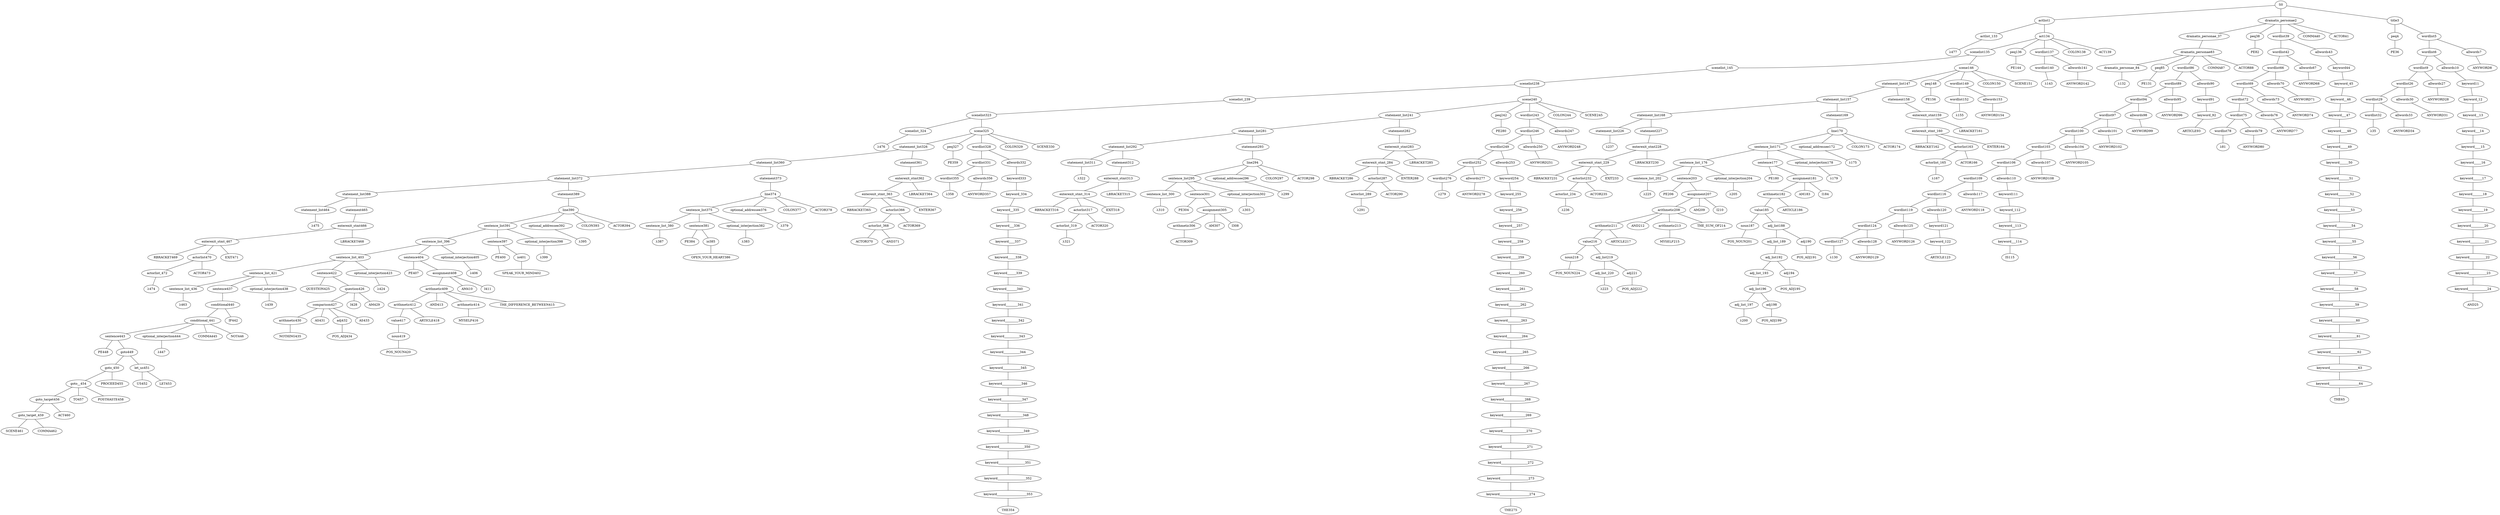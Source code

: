 strict graph {
	S0 -- actlist1
	S0 -- dramatis_personae2
	S0 -- title3

	title3 -- peq4
	title3 -- wordlist5

	wordlist5 -- wordlist6
	wordlist5 -- allwords7

	allwords7 -- ANYWORD8


	wordlist6 -- wordlist9
	wordlist6 -- allwords10

	allwords10 -- keyword11

	keyword11 -- keyword_12

	keyword_12 -- keyword__13

	keyword__13 -- keyword___14

	keyword___14 -- keyword____15

	keyword____15 -- keyword_____16

	keyword_____16 -- keyword______17

	keyword______17 -- keyword_______18

	keyword_______18 -- keyword________19

	keyword________19 -- keyword_________20

	keyword_________20 -- keyword__________21

	keyword__________21 -- keyword___________22

	keyword___________22 -- keyword____________23

	keyword____________23 -- keyword_____________24

	keyword_____________24 -- AND25


	wordlist9 -- wordlist26
	wordlist9 -- allwords27

	allwords27 -- ANYWORD28


	wordlist26 -- wordlist29
	wordlist26 -- allwords30

	allwords30 -- ANYWORD31


	wordlist29 -- wordlist32
	wordlist29 -- allwords33

	allwords33 -- ANYWORD34


	wordlist32 -- λ35

	peq4 -- PE36


	dramatis_personae2 -- dramatis_personae_37
	dramatis_personae2 -- peq38
	dramatis_personae2 -- wordlist39
	dramatis_personae2 -- COMMA40
	dramatis_personae2 -- ACTOR41



	wordlist39 -- wordlist42
	wordlist39 -- allwords43

	allwords43 -- keyword44

	keyword44 -- keyword_45

	keyword_45 -- keyword__46

	keyword__46 -- keyword___47

	keyword___47 -- keyword____48

	keyword____48 -- keyword_____49

	keyword_____49 -- keyword______50

	keyword______50 -- keyword_______51

	keyword_______51 -- keyword________52

	keyword________52 -- keyword_________53

	keyword_________53 -- keyword__________54

	keyword__________54 -- keyword___________55

	keyword___________55 -- keyword____________56

	keyword____________56 -- keyword_____________57

	keyword_____________57 -- keyword______________58

	keyword______________58 -- keyword_______________59

	keyword_______________59 -- keyword________________60

	keyword________________60 -- keyword_________________61

	keyword_________________61 -- keyword__________________62

	keyword__________________62 -- keyword___________________63

	keyword___________________63 -- keyword____________________64

	keyword____________________64 -- THE65


	wordlist42 -- wordlist66
	wordlist42 -- allwords67

	allwords67 -- ANYWORD68


	wordlist66 -- wordlist69
	wordlist66 -- allwords70

	allwords70 -- ANYWORD71


	wordlist69 -- wordlist72
	wordlist69 -- allwords73

	allwords73 -- ANYWORD74


	wordlist72 -- wordlist75
	wordlist72 -- allwords76

	allwords76 -- ANYWORD77


	wordlist75 -- wordlist78
	wordlist75 -- allwords79

	allwords79 -- ANYWORD80


	wordlist78 -- λ81

	peq38 -- PE82


	dramatis_personae_37 -- dramatis_personae83

	dramatis_personae83 -- dramatis_personae_84
	dramatis_personae83 -- peq85
	dramatis_personae83 -- wordlist86
	dramatis_personae83 -- COMMA87
	dramatis_personae83 -- ACTOR88



	wordlist86 -- wordlist89
	wordlist86 -- allwords90

	allwords90 -- keyword91

	keyword91 -- keyword_92

	keyword_92 -- ARTICLE93


	wordlist89 -- wordlist94
	wordlist89 -- allwords95

	allwords95 -- ANYWORD96


	wordlist94 -- wordlist97
	wordlist94 -- allwords98

	allwords98 -- ANYWORD99


	wordlist97 -- wordlist100
	wordlist97 -- allwords101

	allwords101 -- ANYWORD102


	wordlist100 -- wordlist103
	wordlist100 -- allwords104

	allwords104 -- ANYWORD105


	wordlist103 -- wordlist106
	wordlist103 -- allwords107

	allwords107 -- ANYWORD108


	wordlist106 -- wordlist109
	wordlist106 -- allwords110

	allwords110 -- keyword111

	keyword111 -- keyword_112

	keyword_112 -- keyword__113

	keyword__113 -- keyword___114

	keyword___114 -- IS115


	wordlist109 -- wordlist116
	wordlist109 -- allwords117

	allwords117 -- ANYWORD118


	wordlist116 -- wordlist119
	wordlist116 -- allwords120

	allwords120 -- keyword121

	keyword121 -- keyword_122

	keyword_122 -- ARTICLE123


	wordlist119 -- wordlist124
	wordlist119 -- allwords125

	allwords125 -- ANYWORD126


	wordlist124 -- wordlist127
	wordlist124 -- allwords128

	allwords128 -- ANYWORD129


	wordlist127 -- λ130

	peq85 -- PE131


	dramatis_personae_84 -- λ132

	actlist1 -- actlist_133
	actlist1 -- act134

	act134 -- scenelist135
	act134 -- peq136
	act134 -- wordlist137
	act134 -- COLON138
	act134 -- ACT139



	wordlist137 -- wordlist140
	wordlist137 -- allwords141

	allwords141 -- ANYWORD142


	wordlist140 -- λ143

	peq136 -- PE144


	scenelist135 -- scenelist_145
	scenelist135 -- scene146

	scene146 -- statement_list147
	scene146 -- peq148
	scene146 -- wordlist149
	scene146 -- COLON150
	scene146 -- SCENE151



	wordlist149 -- wordlist152
	wordlist149 -- allwords153

	allwords153 -- ANYWORD154


	wordlist152 -- λ155

	peq148 -- PE156


	statement_list147 -- statement_list157
	statement_list147 -- statement158

	statement158 -- enterexit_stmt159

	enterexit_stmt159 -- enterexit_stmt_160
	enterexit_stmt159 -- LBRACKET161


	enterexit_stmt_160 -- RBRACKET162
	enterexit_stmt_160 -- actorlist163
	enterexit_stmt_160 -- ENTER164


	actorlist163 -- actorlist_165
	actorlist163 -- ACTOR166


	actorlist_165 -- λ167


	statement_list157 -- statement_list168
	statement_list157 -- statement169

	statement169 -- line170

	line170 -- sentence_list171
	line170 -- optional_addressee172
	line170 -- COLON173
	line170 -- ACTOR174



	optional_addressee172 -- λ175

	sentence_list171 -- sentence_list_176
	sentence_list171 -- sentence177
	sentence_list171 -- optional_interjection178

	optional_interjection178 -- λ179

	sentence177 -- PE180
	sentence177 -- assignment181

	assignment181 -- arithmetic182
	assignment181 -- AM183
	assignment181 -- I184



	arithmetic182 -- value185
	arithmetic182 -- ARTICLE186


	value185 -- noun187
	value185 -- adj_list188

	adj_list188 -- adj_list_189
	adj_list188 -- adj190

	adj190 -- POS_ADJ191


	adj_list_189 -- adj_list192

	adj_list192 -- adj_list_193
	adj_list192 -- adj194

	adj194 -- POS_ADJ195


	adj_list_193 -- adj_list196

	adj_list196 -- adj_list_197
	adj_list196 -- adj198

	adj198 -- POS_ADJ199


	adj_list_197 -- λ200

	noun187 -- POS_NOUN201



	sentence_list_176 -- sentence_list_202
	sentence_list_176 -- sentence203
	sentence_list_176 -- optional_interjection204

	optional_interjection204 -- λ205

	sentence203 -- PE206
	sentence203 -- assignment207

	assignment207 -- arithmetic208
	assignment207 -- AM209
	assignment207 -- I210



	arithmetic208 -- arithmetic211
	arithmetic208 -- AND212
	arithmetic208 -- arithmetic213
	arithmetic208 -- THE_SUM_OF214


	arithmetic213 -- MYSELF215



	arithmetic211 -- value216
	arithmetic211 -- ARTICLE217


	value216 -- noun218
	value216 -- adj_list219

	adj_list219 -- adj_list_220
	adj_list219 -- adj221

	adj221 -- POS_ADJ222


	adj_list_220 -- λ223

	noun218 -- POS_NOUN224



	sentence_list_202 -- λ225

	statement_list168 -- statement_list226
	statement_list168 -- statement227

	statement227 -- enterexit_stmt228

	enterexit_stmt228 -- enterexit_stmt_229
	enterexit_stmt228 -- LBRACKET230


	enterexit_stmt_229 -- RBRACKET231
	enterexit_stmt_229 -- actorlist232
	enterexit_stmt_229 -- EXIT233


	actorlist232 -- actorlist_234
	actorlist232 -- ACTOR235


	actorlist_234 -- λ236


	statement_list226 -- λ237

	scenelist_145 -- scenelist238

	scenelist238 -- scenelist_239
	scenelist238 -- scene240

	scene240 -- statement_list241
	scene240 -- peq242
	scene240 -- wordlist243
	scene240 -- COLON244
	scene240 -- SCENE245



	wordlist243 -- wordlist246
	wordlist243 -- allwords247

	allwords247 -- ANYWORD248


	wordlist246 -- wordlist249
	wordlist246 -- allwords250

	allwords250 -- ANYWORD251


	wordlist249 -- wordlist252
	wordlist249 -- allwords253

	allwords253 -- keyword254

	keyword254 -- keyword_255

	keyword_255 -- keyword__256

	keyword__256 -- keyword___257

	keyword___257 -- keyword____258

	keyword____258 -- keyword_____259

	keyword_____259 -- keyword______260

	keyword______260 -- keyword_______261

	keyword_______261 -- keyword________262

	keyword________262 -- keyword_________263

	keyword_________263 -- keyword__________264

	keyword__________264 -- keyword___________265

	keyword___________265 -- keyword____________266

	keyword____________266 -- keyword_____________267

	keyword_____________267 -- keyword______________268

	keyword______________268 -- keyword_______________269

	keyword_______________269 -- keyword________________270

	keyword________________270 -- keyword_________________271

	keyword_________________271 -- keyword__________________272

	keyword__________________272 -- keyword___________________273

	keyword___________________273 -- keyword____________________274

	keyword____________________274 -- THE275


	wordlist252 -- wordlist276
	wordlist252 -- allwords277

	allwords277 -- ANYWORD278


	wordlist276 -- λ279

	peq242 -- PE280


	statement_list241 -- statement_list281
	statement_list241 -- statement282

	statement282 -- enterexit_stmt283

	enterexit_stmt283 -- enterexit_stmt_284
	enterexit_stmt283 -- LBRACKET285


	enterexit_stmt_284 -- RBRACKET286
	enterexit_stmt_284 -- actorlist287
	enterexit_stmt_284 -- ENTER288


	actorlist287 -- actorlist_289
	actorlist287 -- ACTOR290


	actorlist_289 -- λ291


	statement_list281 -- statement_list292
	statement_list281 -- statement293

	statement293 -- line294

	line294 -- sentence_list295
	line294 -- optional_addressee296
	line294 -- COLON297
	line294 -- ACTOR298



	optional_addressee296 -- λ299

	sentence_list295 -- sentence_list_300
	sentence_list295 -- sentence301
	sentence_list295 -- optional_interjection302

	optional_interjection302 -- λ303

	sentence301 -- PE304
	sentence301 -- assignment305

	assignment305 -- arithmetic306
	assignment305 -- AM307
	assignment305 -- I308



	arithmetic306 -- ACTOR309



	sentence_list_300 -- λ310

	statement_list292 -- statement_list311
	statement_list292 -- statement312

	statement312 -- enterexit_stmt313

	enterexit_stmt313 -- enterexit_stmt_314
	enterexit_stmt313 -- LBRACKET315


	enterexit_stmt_314 -- RBRACKET316
	enterexit_stmt_314 -- actorlist317
	enterexit_stmt_314 -- EXIT318


	actorlist317 -- actorlist_319
	actorlist317 -- ACTOR320


	actorlist_319 -- λ321


	statement_list311 -- λ322

	scenelist_239 -- scenelist323

	scenelist323 -- scenelist_324
	scenelist323 -- scene325

	scene325 -- statement_list326
	scene325 -- peq327
	scene325 -- wordlist328
	scene325 -- COLON329
	scene325 -- SCENE330



	wordlist328 -- wordlist331
	wordlist328 -- allwords332

	allwords332 -- keyword333

	keyword333 -- keyword_334

	keyword_334 -- keyword__335

	keyword__335 -- keyword___336

	keyword___336 -- keyword____337

	keyword____337 -- keyword_____338

	keyword_____338 -- keyword______339

	keyword______339 -- keyword_______340

	keyword_______340 -- keyword________341

	keyword________341 -- keyword_________342

	keyword_________342 -- keyword__________343

	keyword__________343 -- keyword___________344

	keyword___________344 -- keyword____________345

	keyword____________345 -- keyword_____________346

	keyword_____________346 -- keyword______________347

	keyword______________347 -- keyword_______________348

	keyword_______________348 -- keyword________________349

	keyword________________349 -- keyword_________________350

	keyword_________________350 -- keyword__________________351

	keyword__________________351 -- keyword___________________352

	keyword___________________352 -- keyword____________________353

	keyword____________________353 -- THE354


	wordlist331 -- wordlist355
	wordlist331 -- allwords356

	allwords356 -- ANYWORD357


	wordlist355 -- λ358

	peq327 -- PE359


	statement_list326 -- statement_list360
	statement_list326 -- statement361

	statement361 -- enterexit_stmt362

	enterexit_stmt362 -- enterexit_stmt_363
	enterexit_stmt362 -- LBRACKET364


	enterexit_stmt_363 -- RBRACKET365
	enterexit_stmt_363 -- actorlist366
	enterexit_stmt_363 -- ENTER367


	actorlist366 -- actorlist_368
	actorlist366 -- ACTOR369


	actorlist_368 -- ACTOR370
	actorlist_368 -- AND371




	statement_list360 -- statement_list372
	statement_list360 -- statement373

	statement373 -- line374

	line374 -- sentence_list375
	line374 -- optional_addressee376
	line374 -- COLON377
	line374 -- ACTOR378



	optional_addressee376 -- λ379

	sentence_list375 -- sentence_list_380
	sentence_list375 -- sentence381
	sentence_list375 -- optional_interjection382

	optional_interjection382 -- λ383

	sentence381 -- PE384
	sentence381 -- io385

	io385 -- OPEN_YOUR_HEART386



	sentence_list_380 -- λ387

	statement_list372 -- statement_list388
	statement_list372 -- statement389

	statement389 -- line390

	line390 -- sentence_list391
	line390 -- optional_addressee392
	line390 -- COLON393
	line390 -- ACTOR394



	optional_addressee392 -- λ395

	sentence_list391 -- sentence_list_396
	sentence_list391 -- sentence397
	sentence_list391 -- optional_interjection398

	optional_interjection398 -- λ399

	sentence397 -- PE400
	sentence397 -- io401

	io401 -- SPEAK_YOUR_MIND402



	sentence_list_396 -- sentence_list_403
	sentence_list_396 -- sentence404
	sentence_list_396 -- optional_interjection405

	optional_interjection405 -- λ406

	sentence404 -- PE407
	sentence404 -- assignment408

	assignment408 -- arithmetic409
	assignment408 -- AM410
	assignment408 -- I411



	arithmetic409 -- arithmetic412
	arithmetic409 -- AND413
	arithmetic409 -- arithmetic414
	arithmetic409 -- THE_DIFFERENCE_BETWEEN415


	arithmetic414 -- MYSELF416



	arithmetic412 -- value417
	arithmetic412 -- ARTICLE418


	value417 -- noun419

	noun419 -- POS_NOUN420



	sentence_list_403 -- sentence_list_421
	sentence_list_403 -- sentence422
	sentence_list_403 -- optional_interjection423

	optional_interjection423 -- λ424

	sentence422 -- QUESTION425
	sentence422 -- question426

	question426 -- comparison427
	question426 -- I428
	question426 -- AM429



	comparison427 -- arithmetic430
	comparison427 -- AS431
	comparison427 -- adj432
	comparison427 -- AS433


	adj432 -- POS_ADJ434



	arithmetic430 -- NOTHING435



	sentence_list_421 -- sentence_list_436
	sentence_list_421 -- sentence437
	sentence_list_421 -- optional_interjection438

	optional_interjection438 -- λ439

	sentence437 -- conditional440

	conditional440 -- conditional_441
	conditional440 -- IF442


	conditional_441 -- sentence443
	conditional_441 -- optional_interjection444
	conditional_441 -- COMMA445
	conditional_441 -- NOT446



	optional_interjection444 -- λ447

	sentence443 -- PE448
	sentence443 -- goto449

	goto449 -- goto_450
	goto449 -- let_us451

	let_us451 -- US452
	let_us451 -- LET453



	goto_450 -- goto__454
	goto_450 -- PROCEED455


	goto__454 -- goto_target456
	goto__454 -- TO457
	goto__454 -- POSTHASTE458



	goto_target456 -- goto_target_459
	goto_target456 -- ACT460


	goto_target_459 -- SCENE461
	goto_target_459 -- COMMA462




	sentence_list_436 -- λ463

	statement_list388 -- statement_list464
	statement_list388 -- statement465

	statement465 -- enterexit_stmt466

	enterexit_stmt466 -- enterexit_stmt_467
	enterexit_stmt466 -- LBRACKET468


	enterexit_stmt_467 -- RBRACKET469
	enterexit_stmt_467 -- actorlist470
	enterexit_stmt_467 -- EXIT471


	actorlist470 -- actorlist_472
	actorlist470 -- ACTOR473


	actorlist_472 -- λ474


	statement_list464 -- λ475

	scenelist_324 -- λ476

	actlist_133 -- λ477


}